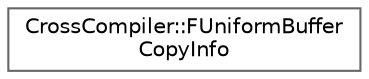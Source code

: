 digraph "Graphical Class Hierarchy"
{
 // INTERACTIVE_SVG=YES
 // LATEX_PDF_SIZE
  bgcolor="transparent";
  edge [fontname=Helvetica,fontsize=10,labelfontname=Helvetica,labelfontsize=10];
  node [fontname=Helvetica,fontsize=10,shape=box,height=0.2,width=0.4];
  rankdir="LR";
  Node0 [id="Node000000",label="CrossCompiler::FUniformBuffer\lCopyInfo",height=0.2,width=0.4,color="grey40", fillcolor="white", style="filled",URL="$d1/d8b/structCrossCompiler_1_1FUniformBufferCopyInfo.html",tooltip=" "];
}
